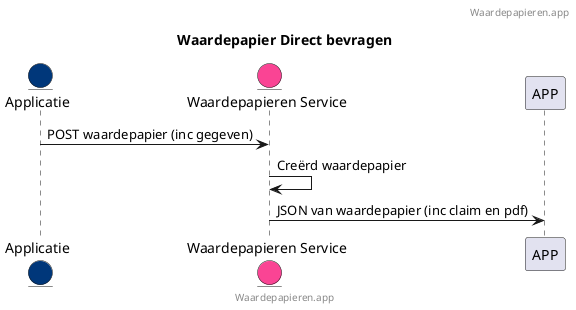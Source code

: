 @startuml
title: Waardepapier Direct bevragen
footer: Waardepapieren.app
header: Waardepapieren.app
skinparam backgroundColor transparent

entity "Applicatie" as app #00377a
entity "Waardepapieren Service" as WP #fa4494

app -> WP: POST waardepapier (inc gegeven)
WP -> WP: Creërd waardepapier
WP -> APP: JSON van waardepapier (inc claim en pdf)

@enduml
